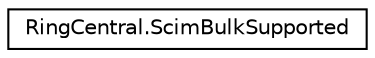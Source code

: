 digraph "Graphical Class Hierarchy"
{
 // LATEX_PDF_SIZE
  edge [fontname="Helvetica",fontsize="10",labelfontname="Helvetica",labelfontsize="10"];
  node [fontname="Helvetica",fontsize="10",shape=record];
  rankdir="LR";
  Node0 [label="RingCentral.ScimBulkSupported",height=0.2,width=0.4,color="black", fillcolor="white", style="filled",URL="$classRingCentral_1_1ScimBulkSupported.html",tooltip=" "];
}
